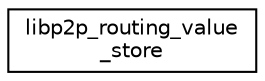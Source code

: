 digraph "Graphical Class Hierarchy"
{
  edge [fontname="Helvetica",fontsize="10",labelfontname="Helvetica",labelfontsize="10"];
  node [fontname="Helvetica",fontsize="10",shape=record];
  rankdir="LR";
  Node0 [label="libp2p_routing_value\l_store",height=0.2,width=0.4,color="black", fillcolor="white", style="filled",URL="$structlibp2p__routing__value__store.html"];
}
